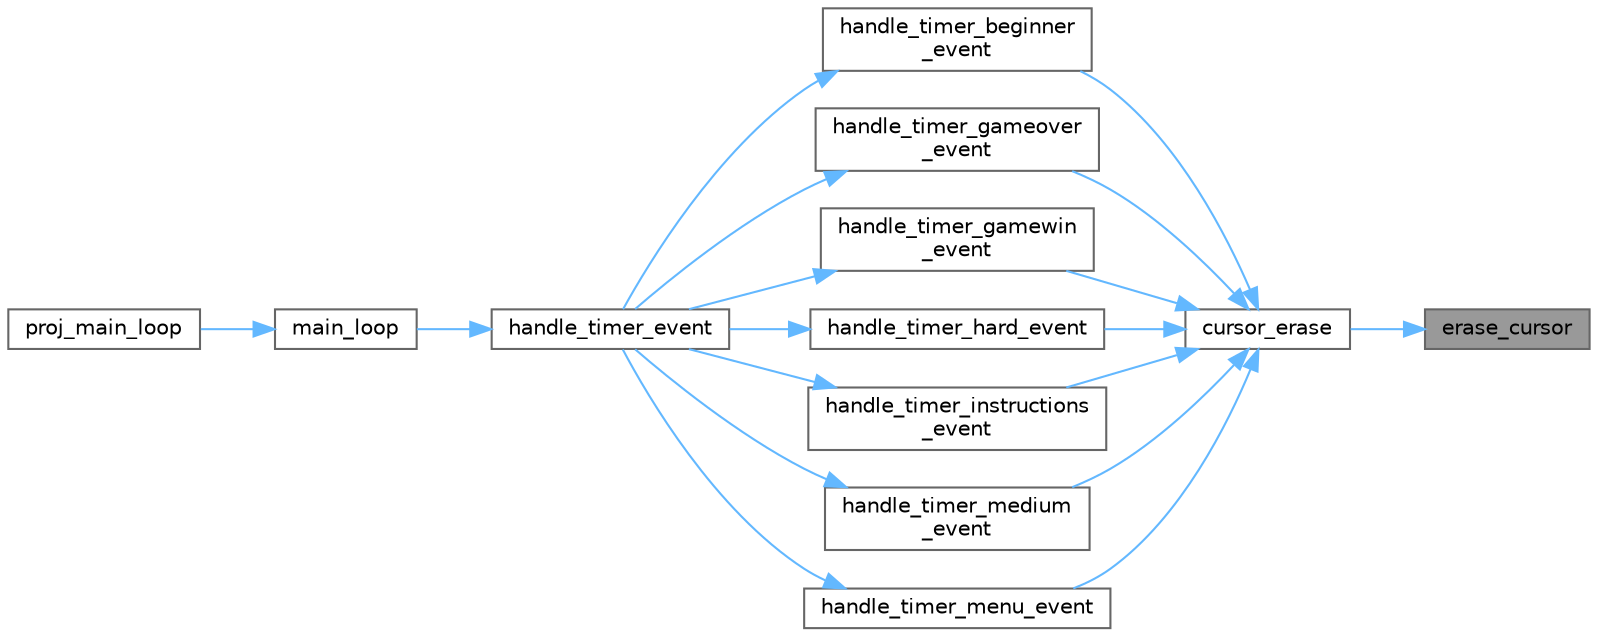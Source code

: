 digraph "erase_cursor"
{
 // LATEX_PDF_SIZE
  bgcolor="transparent";
  edge [fontname=Helvetica,fontsize=10,labelfontname=Helvetica,labelfontsize=10];
  node [fontname=Helvetica,fontsize=10,shape=box,height=0.2,width=0.4];
  rankdir="RL";
  Node1 [label="erase_cursor",height=0.2,width=0.4,color="gray40", fillcolor="grey60", style="filled", fontcolor="black",tooltip="This function is responsible for erasing the cursor from the screen at the specified coordinates (x,..."];
  Node1 -> Node2 [dir="back",color="steelblue1",style="solid"];
  Node2 [label="cursor_erase",height=0.2,width=0.4,color="grey40", fillcolor="white", style="filled",URL="$game__state_8c.html#a3b714459f8030f49c71cfe0bab357a4e",tooltip="This function calls the specific erase function to remove the cursor."];
  Node2 -> Node3 [dir="back",color="steelblue1",style="solid"];
  Node3 [label="handle_timer_beginner\l_event",height=0.2,width=0.4,color="grey40", fillcolor="white", style="filled",URL="$timer__event__handler_8c.html#a8106261cef7f0c9feb4ebd2379fc32e6",tooltip="This function updates the game state and performs necessary actions based on the timer event during b..."];
  Node3 -> Node4 [dir="back",color="steelblue1",style="solid"];
  Node4 [label="handle_timer_event",height=0.2,width=0.4,color="grey40", fillcolor="white", style="filled",URL="$timer__event__handler_8c.html#af11116ed560ac78b44861167288f492c",tooltip="This function handles timer events."];
  Node4 -> Node5 [dir="back",color="steelblue1",style="solid"];
  Node5 [label="main_loop",height=0.2,width=0.4,color="grey40", fillcolor="white", style="filled",URL="$int__manager_8c.html#a24285aea4a27f96c321b2628788e9a57",tooltip="Main loop of the system. This function enters the main loop of the system and continuously waits for ..."];
  Node5 -> Node6 [dir="back",color="steelblue1",style="solid"];
  Node6 [label="proj_main_loop",height=0.2,width=0.4,color="grey40", fillcolor="white", style="filled",URL="$main_8c.html#a2a16f651eccbd248e1ad3b3b924b143b",tooltip=" "];
  Node2 -> Node7 [dir="back",color="steelblue1",style="solid"];
  Node7 [label="handle_timer_gameover\l_event",height=0.2,width=0.4,color="grey40", fillcolor="white", style="filled",URL="$timer__event__handler_8c.html#a02ff713b20cb36ebdc14c02b8003a374",tooltip="This function updates the game state and performs necessary actions based on the timer event when the..."];
  Node7 -> Node4 [dir="back",color="steelblue1",style="solid"];
  Node2 -> Node8 [dir="back",color="steelblue1",style="solid"];
  Node8 [label="handle_timer_gamewin\l_event",height=0.2,width=0.4,color="grey40", fillcolor="white", style="filled",URL="$timer__event__handler_8c.html#a955843ddc25192b0d7a2cc24ae0b69f8",tooltip="This function updates the game state and performs necessary actions based on the timer event when the..."];
  Node8 -> Node4 [dir="back",color="steelblue1",style="solid"];
  Node2 -> Node9 [dir="back",color="steelblue1",style="solid"];
  Node9 [label="handle_timer_hard_event",height=0.2,width=0.4,color="grey40", fillcolor="white", style="filled",URL="$timer__event__handler_8c.html#a32fd80487b166dcfae4866b4b5d53676",tooltip="This function updates the game state and performs necessary actions based on the timer event during h..."];
  Node9 -> Node4 [dir="back",color="steelblue1",style="solid"];
  Node2 -> Node10 [dir="back",color="steelblue1",style="solid"];
  Node10 [label="handle_timer_instructions\l_event",height=0.2,width=0.4,color="grey40", fillcolor="white", style="filled",URL="$timer__event__handler_8c.html#a0413a4439fdbb8afc336478f9fa96482",tooltip="This function handles timer events in the \"INSTRUCTIONS\" state."];
  Node10 -> Node4 [dir="back",color="steelblue1",style="solid"];
  Node2 -> Node11 [dir="back",color="steelblue1",style="solid"];
  Node11 [label="handle_timer_medium\l_event",height=0.2,width=0.4,color="grey40", fillcolor="white", style="filled",URL="$timer__event__handler_8c.html#abb32705f822ab136d26b5ad9fd97885a",tooltip="This function updates the game state and performs necessary actions based on the timer event during m..."];
  Node11 -> Node4 [dir="back",color="steelblue1",style="solid"];
  Node2 -> Node12 [dir="back",color="steelblue1",style="solid"];
  Node12 [label="handle_timer_menu_event",height=0.2,width=0.4,color="grey40", fillcolor="white", style="filled",URL="$timer__event__handler_8c.html#aa048f34f3e38cdd76ac0a982f9cd8663",tooltip="This function handles timer events in the \"MAIN_MENU\" state."];
  Node12 -> Node4 [dir="back",color="steelblue1",style="solid"];
}

